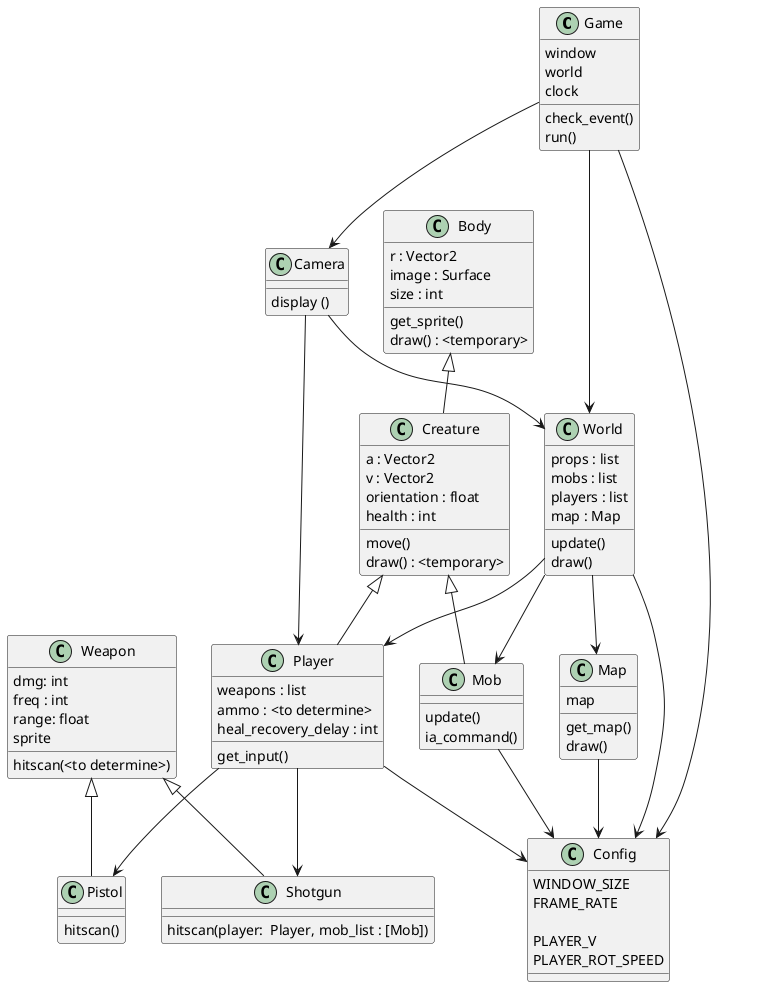 @startuml game

class Game {
    window
    world
    clock
    check_event()
    run()
}

class Weapon {
    dmg: int
    freq : int
    range: float
    sprite
    
    hitscan(<to determine>)
}

class Pistol {
    hitscan()
}

class Shotgun {
    hitscan(player:  Player, mob_list : [Mob])
}

class Body {
    r : Vector2
    image : Surface
    size : int
    get_sprite()
    draw() : <temporary>
}

class Creature {
    a : Vector2
    v : Vector2
    orientation : float
    health : int
    move()
    draw() : <temporary>
}

class Player {
    weapons : list
    ammo : <to determine>
    heal_recovery_delay : int

    get_input()
}

class Mob {
    update()
    ia_command()
}

class Map {
    map 
    get_map()
    draw()
}

class World {
    props : list
    mobs : list
    players : list
    map : Map
    
    update()
    draw()
}

class Camera {
    display ()
}

class Config {
    WINDOW_SIZE
    FRAME_RATE

    PLAYER_V
    PLAYER_ROT_SPEED
}

Game --> World
Game --> Config
Game --> Camera

Camera --> Player
Camera --> World

Body <|-- Creature

Weapon <|-- Shotgun
Weapon <|-- Pistol

Creature <|-- Player
Creature <|-- Mob

Player --> Config
Player --> Pistol
Player --> Shotgun

Mob --> Config

World --> Map
World --> Player
World --> Mob
World --> Config

Map --> Config

@enduml

